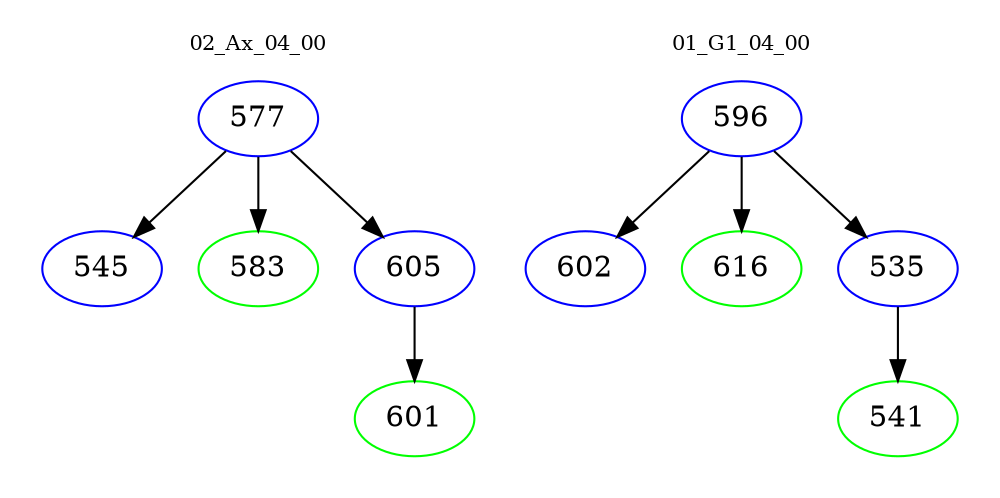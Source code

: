 digraph{
subgraph cluster_0 {
color = white
label = "02_Ax_04_00";
fontsize=10;
T0_577 [label="577", color="blue"]
T0_577 -> T0_545 [color="black"]
T0_545 [label="545", color="blue"]
T0_577 -> T0_583 [color="black"]
T0_583 [label="583", color="green"]
T0_577 -> T0_605 [color="black"]
T0_605 [label="605", color="blue"]
T0_605 -> T0_601 [color="black"]
T0_601 [label="601", color="green"]
}
subgraph cluster_1 {
color = white
label = "01_G1_04_00";
fontsize=10;
T1_596 [label="596", color="blue"]
T1_596 -> T1_602 [color="black"]
T1_602 [label="602", color="blue"]
T1_596 -> T1_616 [color="black"]
T1_616 [label="616", color="green"]
T1_596 -> T1_535 [color="black"]
T1_535 [label="535", color="blue"]
T1_535 -> T1_541 [color="black"]
T1_541 [label="541", color="green"]
}
}

